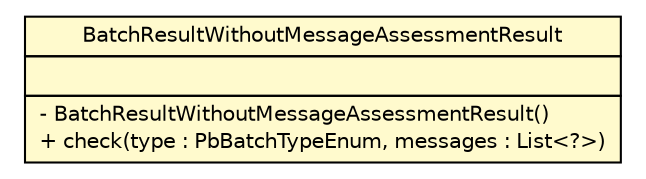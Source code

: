 #!/usr/local/bin/dot
#
# Class diagram 
# Generated by UMLGraph version R5_6 (http://www.umlgraph.org/)
#

digraph G {
	edge [fontname="Helvetica",fontsize=10,labelfontname="Helvetica",labelfontsize=10];
	node [fontname="Helvetica",fontsize=10,shape=plaintext];
	nodesep=0.25;
	ranksep=0.5;
	// org.ietf.nea.pb.validate.rules.BatchResultWithoutMessageAssessmentResult
	c24446 [label=<<table title="org.ietf.nea.pb.validate.rules.BatchResultWithoutMessageAssessmentResult" border="0" cellborder="1" cellspacing="0" cellpadding="2" port="p" bgcolor="lemonChiffon" href="./BatchResultWithoutMessageAssessmentResult.html">
		<tr><td><table border="0" cellspacing="0" cellpadding="1">
<tr><td align="center" balign="center"> BatchResultWithoutMessageAssessmentResult </td></tr>
		</table></td></tr>
		<tr><td><table border="0" cellspacing="0" cellpadding="1">
<tr><td align="left" balign="left">  </td></tr>
		</table></td></tr>
		<tr><td><table border="0" cellspacing="0" cellpadding="1">
<tr><td align="left" balign="left"> - BatchResultWithoutMessageAssessmentResult() </td></tr>
<tr><td align="left" balign="left"> + check(type : PbBatchTypeEnum, messages : List&lt;?&gt;) </td></tr>
		</table></td></tr>
		</table>>, URL="./BatchResultWithoutMessageAssessmentResult.html", fontname="Helvetica", fontcolor="black", fontsize=10.0];
}

